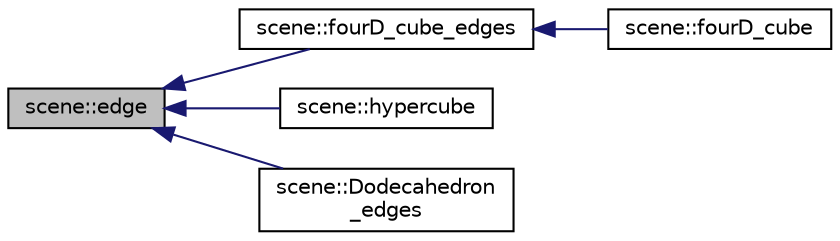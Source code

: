 digraph "scene::edge"
{
  edge [fontname="Helvetica",fontsize="10",labelfontname="Helvetica",labelfontsize="10"];
  node [fontname="Helvetica",fontsize="10",shape=record];
  rankdir="LR";
  Node152 [label="scene::edge",height=0.2,width=0.4,color="black", fillcolor="grey75", style="filled", fontcolor="black"];
  Node152 -> Node153 [dir="back",color="midnightblue",fontsize="10",style="solid",fontname="Helvetica"];
  Node153 [label="scene::fourD_cube_edges",height=0.2,width=0.4,color="black", fillcolor="white", style="filled",URL="$df/db1/classscene.html#aa761f9085bfeefa291fc4e35b960875b"];
  Node153 -> Node154 [dir="back",color="midnightblue",fontsize="10",style="solid",fontname="Helvetica"];
  Node154 [label="scene::fourD_cube",height=0.2,width=0.4,color="black", fillcolor="white", style="filled",URL="$df/db1/classscene.html#ad8bb3c8f8cea3cedd5952d34d67b91a0"];
  Node152 -> Node155 [dir="back",color="midnightblue",fontsize="10",style="solid",fontname="Helvetica"];
  Node155 [label="scene::hypercube",height=0.2,width=0.4,color="black", fillcolor="white", style="filled",URL="$df/db1/classscene.html#a1200e448c2371ab44c612dcfd34c0eea"];
  Node152 -> Node156 [dir="back",color="midnightblue",fontsize="10",style="solid",fontname="Helvetica"];
  Node156 [label="scene::Dodecahedron\l_edges",height=0.2,width=0.4,color="black", fillcolor="white", style="filled",URL="$df/db1/classscene.html#ab99993460bc5447b2246c71dd7ff04e5"];
}
